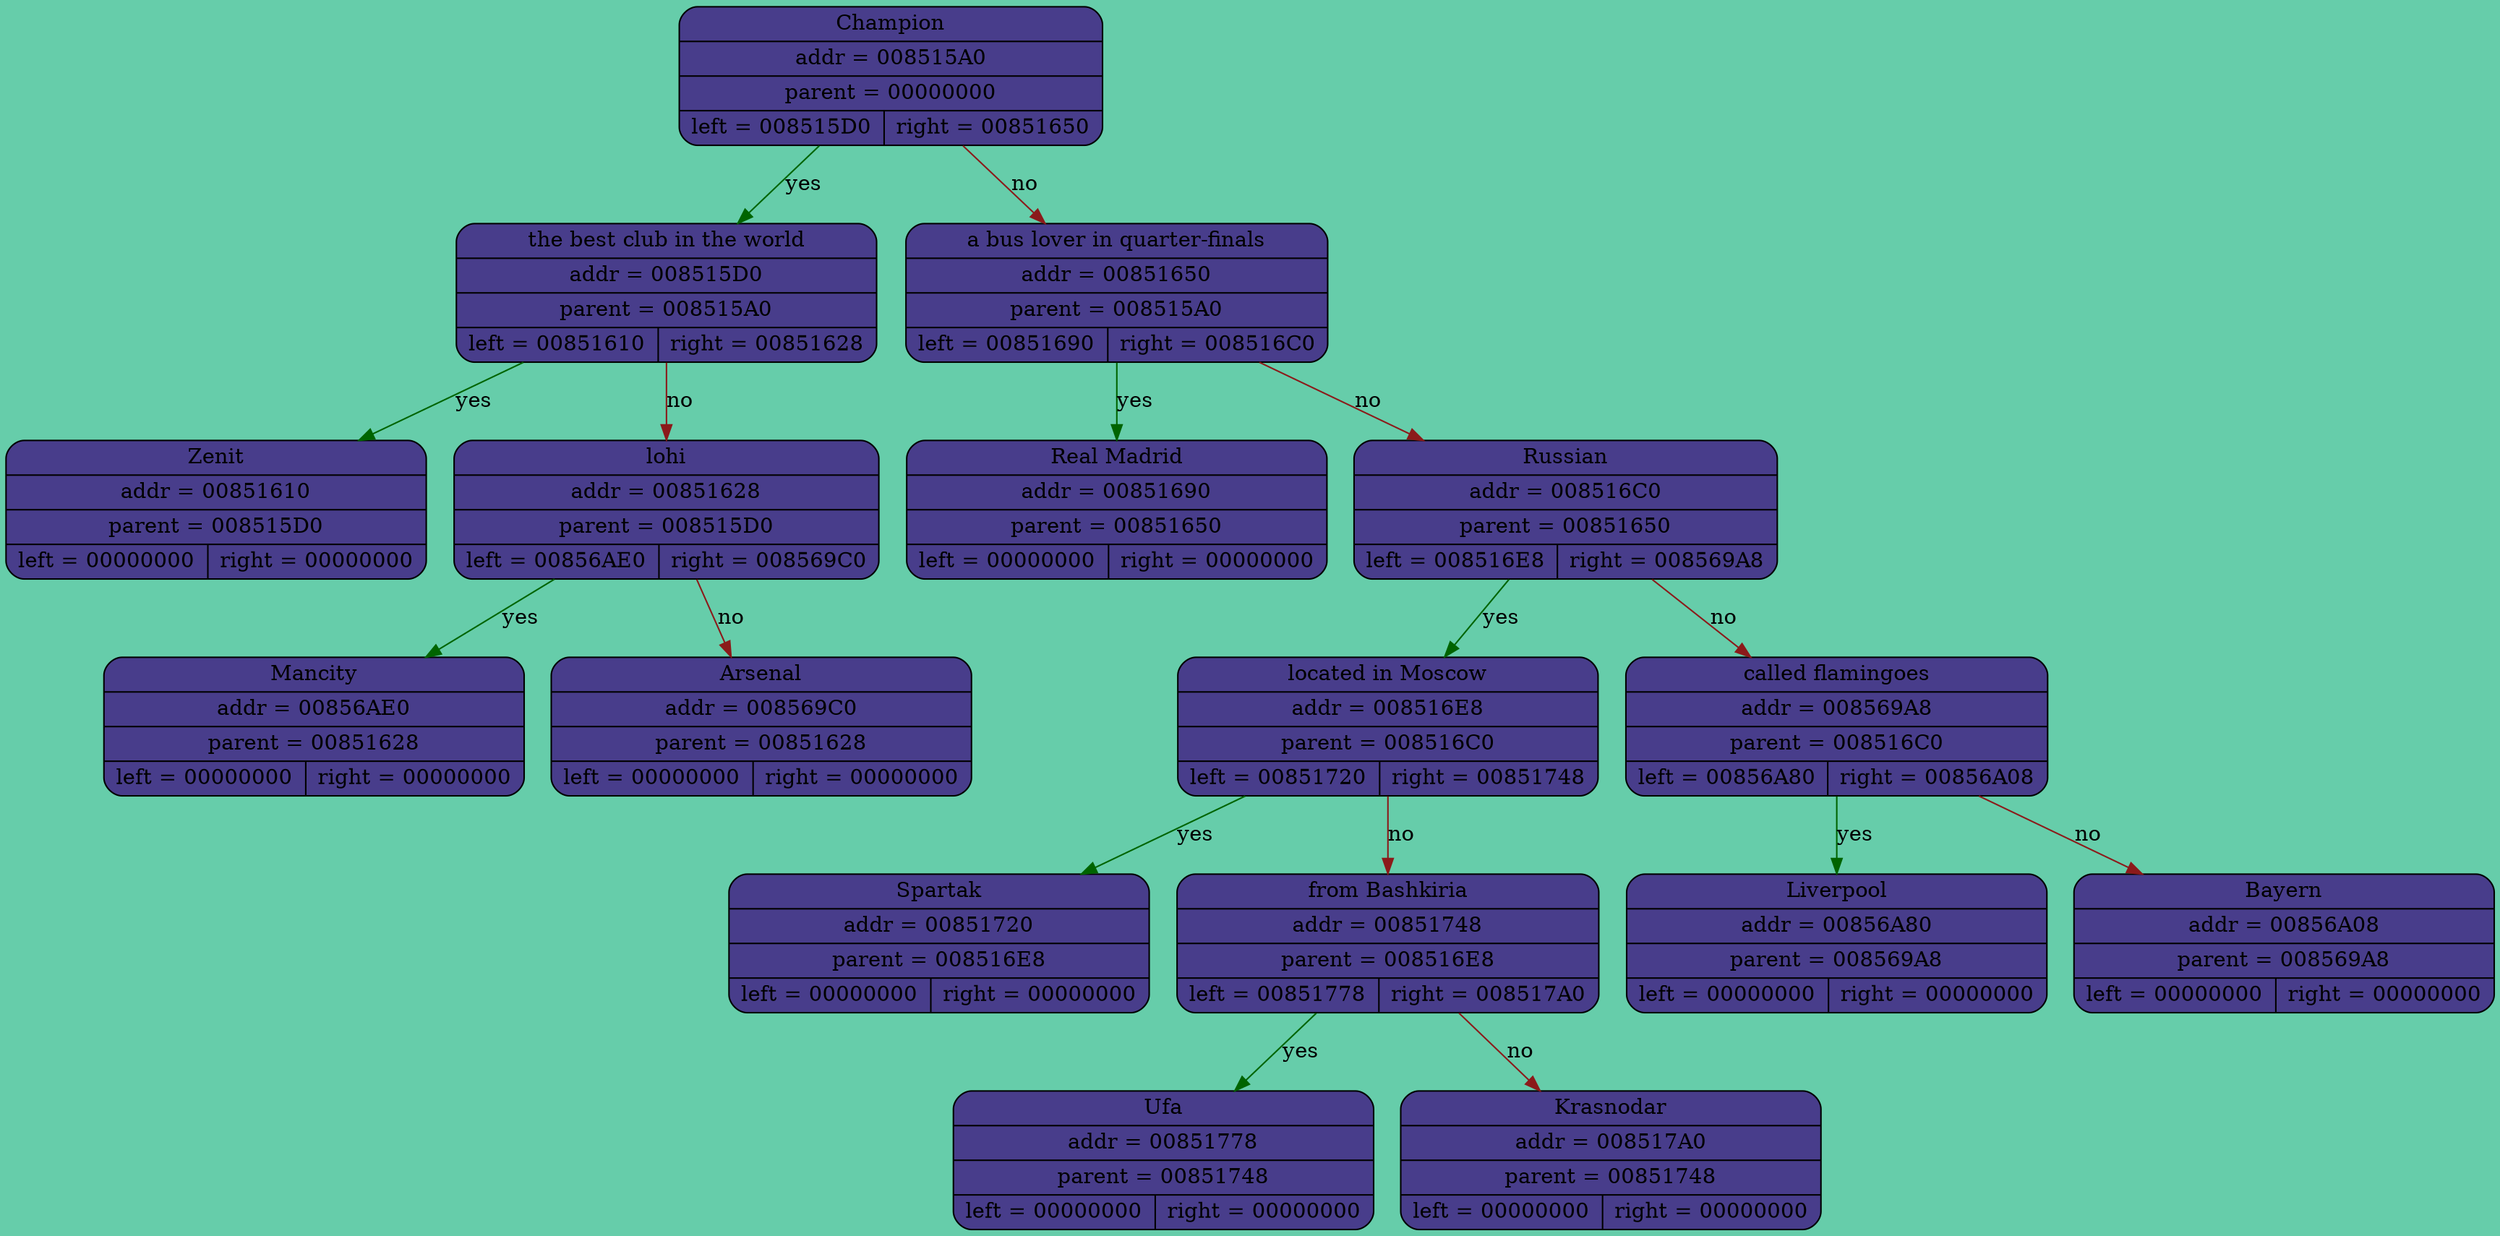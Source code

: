 digraph G
{
 rankdir = UD
bgcolor = "aquamarine3"
"Champion" [shape = Mrecord, style = "filled", fillcolor = "darkslateblue", label = "{Champion | addr = 008515A0 | parent = 00000000 | {left = 008515D0 | right = 00851650}}"];
"the best club in the world" [shape = Mrecord, style = "filled", fillcolor = "darkslateblue", label = "{the best club in the world | addr = 008515D0 | parent = 008515A0 | {left = 00851610 | right = 00851628}}"];
"Zenit" [shape = Mrecord, style = "filled", fillcolor = "darkslateblue", label = "{Zenit | addr = 00851610 | parent = 008515D0 | {left = 00000000 | right = 00000000}}"];
 edge[color = "darkgreen", label = "yes"];
"the best club in the world" -> "Zenit";"lohi" [shape = Mrecord, style = "filled", fillcolor = "darkslateblue", label = "{lohi | addr = 00851628 | parent = 008515D0 | {left = 00856AE0 | right = 008569C0}}"];
"Mancity" [shape = Mrecord, style = "filled", fillcolor = "darkslateblue", label = "{Mancity | addr = 00856AE0 | parent = 00851628 | {left = 00000000 | right = 00000000}}"];
 edge[color = "darkgreen", label = "yes"];
"lohi" -> "Mancity";"Arsenal" [shape = Mrecord, style = "filled", fillcolor = "darkslateblue", label = "{Arsenal | addr = 008569C0 | parent = 00851628 | {left = 00000000 | right = 00000000}}"];
 edge[color = "firebrick4", label = "no"];
"lohi" -> "Arsenal";
 edge[color = "firebrick4", label = "no"];
"the best club in the world" -> "lohi";
 edge[color = "darkgreen", label = "yes"];
"Champion" -> "the best club in the world";"a bus lover in quarter-finals" [shape = Mrecord, style = "filled", fillcolor = "darkslateblue", label = "{a bus lover in quarter-finals | addr = 00851650 | parent = 008515A0 | {left = 00851690 | right = 008516C0}}"];
"Real Madrid" [shape = Mrecord, style = "filled", fillcolor = "darkslateblue", label = "{Real Madrid | addr = 00851690 | parent = 00851650 | {left = 00000000 | right = 00000000}}"];
 edge[color = "darkgreen", label = "yes"];
"a bus lover in quarter-finals" -> "Real Madrid";"Russian" [shape = Mrecord, style = "filled", fillcolor = "darkslateblue", label = "{Russian | addr = 008516C0 | parent = 00851650 | {left = 008516E8 | right = 008569A8}}"];
"located in Moscow" [shape = Mrecord, style = "filled", fillcolor = "darkslateblue", label = "{located in Moscow | addr = 008516E8 | parent = 008516C0 | {left = 00851720 | right = 00851748}}"];
"Spartak" [shape = Mrecord, style = "filled", fillcolor = "darkslateblue", label = "{Spartak | addr = 00851720 | parent = 008516E8 | {left = 00000000 | right = 00000000}}"];
 edge[color = "darkgreen", label = "yes"];
"located in Moscow" -> "Spartak";"from Bashkiria" [shape = Mrecord, style = "filled", fillcolor = "darkslateblue", label = "{from Bashkiria | addr = 00851748 | parent = 008516E8 | {left = 00851778 | right = 008517A0}}"];
"Ufa" [shape = Mrecord, style = "filled", fillcolor = "darkslateblue", label = "{Ufa | addr = 00851778 | parent = 00851748 | {left = 00000000 | right = 00000000}}"];
 edge[color = "darkgreen", label = "yes"];
"from Bashkiria" -> "Ufa";"Krasnodar" [shape = Mrecord, style = "filled", fillcolor = "darkslateblue", label = "{Krasnodar | addr = 008517A0 | parent = 00851748 | {left = 00000000 | right = 00000000}}"];
 edge[color = "firebrick4", label = "no"];
"from Bashkiria" -> "Krasnodar";
 edge[color = "firebrick4", label = "no"];
"located in Moscow" -> "from Bashkiria";
 edge[color = "darkgreen", label = "yes"];
"Russian" -> "located in Moscow";"called flamingoes" [shape = Mrecord, style = "filled", fillcolor = "darkslateblue", label = "{called flamingoes | addr = 008569A8 | parent = 008516C0 | {left = 00856A80 | right = 00856A08}}"];
"Liverpool" [shape = Mrecord, style = "filled", fillcolor = "darkslateblue", label = "{Liverpool | addr = 00856A80 | parent = 008569A8 | {left = 00000000 | right = 00000000}}"];
 edge[color = "darkgreen", label = "yes"];
"called flamingoes" -> "Liverpool";"Bayern" [shape = Mrecord, style = "filled", fillcolor = "darkslateblue", label = "{Bayern | addr = 00856A08 | parent = 008569A8 | {left = 00000000 | right = 00000000}}"];
 edge[color = "firebrick4", label = "no"];
"called flamingoes" -> "Bayern";
 edge[color = "firebrick4", label = "no"];
"Russian" -> "called flamingoes";
 edge[color = "firebrick4", label = "no"];
"a bus lover in quarter-finals" -> "Russian";
 edge[color = "firebrick4", label = "no"];
"Champion" -> "a bus lover in quarter-finals";
}

